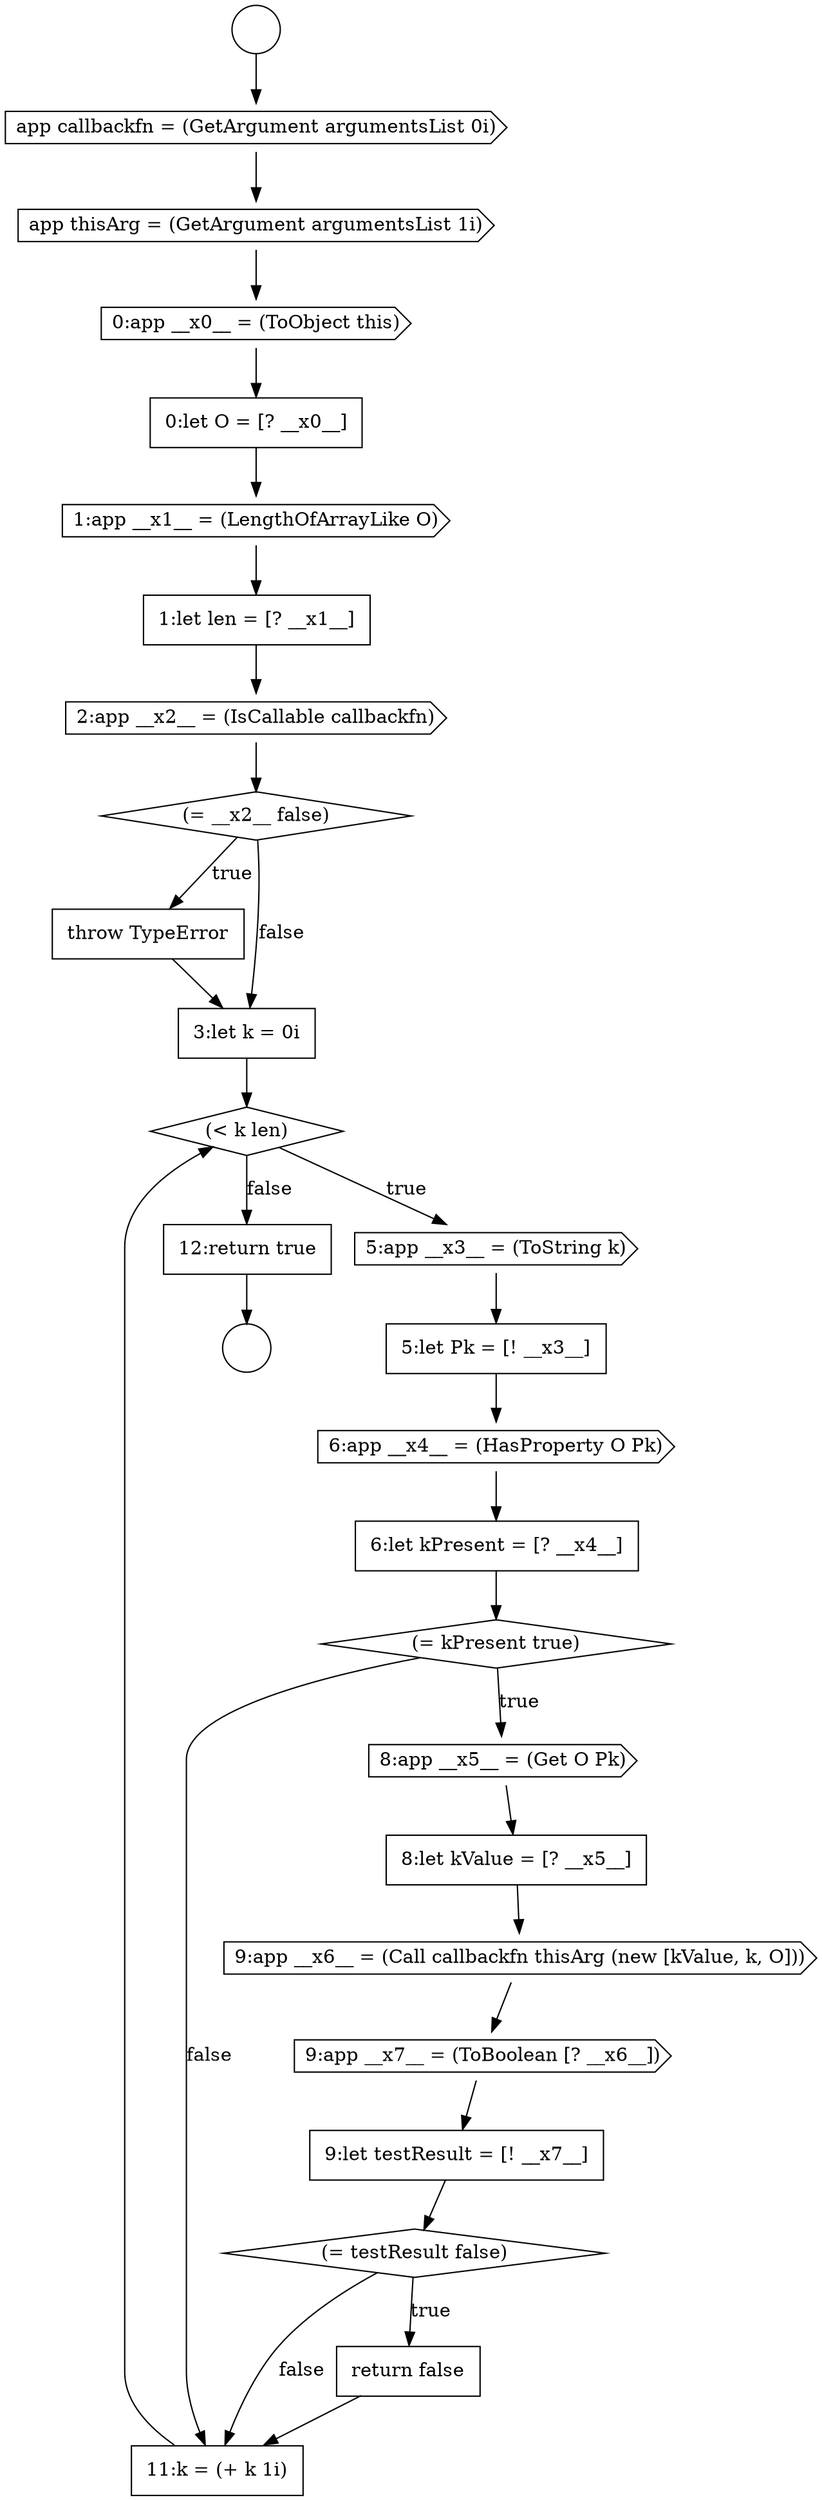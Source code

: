digraph {
  node16156 [shape=cds, label=<<font color="black">app callbackfn = (GetArgument argumentsList 0i)</font>> color="black" fillcolor="white" style=filled]
  node16164 [shape=none, margin=0, label=<<font color="black">
    <table border="0" cellborder="1" cellspacing="0" cellpadding="10">
      <tr><td align="left">throw TypeError</td></tr>
    </table>
  </font>> color="black" fillcolor="white" style=filled]
  node16179 [shape=none, margin=0, label=<<font color="black">
    <table border="0" cellborder="1" cellspacing="0" cellpadding="10">
      <tr><td align="left">11:k = (+ k 1i)</td></tr>
    </table>
  </font>> color="black" fillcolor="white" style=filled]
  node16176 [shape=none, margin=0, label=<<font color="black">
    <table border="0" cellborder="1" cellspacing="0" cellpadding="10">
      <tr><td align="left">9:let testResult = [! __x7__]</td></tr>
    </table>
  </font>> color="black" fillcolor="white" style=filled]
  node16172 [shape=cds, label=<<font color="black">8:app __x5__ = (Get O Pk)</font>> color="black" fillcolor="white" style=filled]
  node16159 [shape=none, margin=0, label=<<font color="black">
    <table border="0" cellborder="1" cellspacing="0" cellpadding="10">
      <tr><td align="left">0:let O = [? __x0__]</td></tr>
    </table>
  </font>> color="black" fillcolor="white" style=filled]
  node16163 [shape=diamond, label=<<font color="black">(= __x2__ false)</font>> color="black" fillcolor="white" style=filled]
  node16169 [shape=cds, label=<<font color="black">6:app __x4__ = (HasProperty O Pk)</font>> color="black" fillcolor="white" style=filled]
  node16154 [shape=circle label=" " color="black" fillcolor="white" style=filled]
  node16177 [shape=diamond, label=<<font color="black">(= testResult false)</font>> color="black" fillcolor="white" style=filled]
  node16162 [shape=cds, label=<<font color="black">2:app __x2__ = (IsCallable callbackfn)</font>> color="black" fillcolor="white" style=filled]
  node16170 [shape=none, margin=0, label=<<font color="black">
    <table border="0" cellborder="1" cellspacing="0" cellpadding="10">
      <tr><td align="left">6:let kPresent = [? __x4__]</td></tr>
    </table>
  </font>> color="black" fillcolor="white" style=filled]
  node16166 [shape=diamond, label=<<font color="black">(&lt; k len)</font>> color="black" fillcolor="white" style=filled]
  node16158 [shape=cds, label=<<font color="black">0:app __x0__ = (ToObject this)</font>> color="black" fillcolor="white" style=filled]
  node16161 [shape=none, margin=0, label=<<font color="black">
    <table border="0" cellborder="1" cellspacing="0" cellpadding="10">
      <tr><td align="left">1:let len = [? __x1__]</td></tr>
    </table>
  </font>> color="black" fillcolor="white" style=filled]
  node16180 [shape=none, margin=0, label=<<font color="black">
    <table border="0" cellborder="1" cellspacing="0" cellpadding="10">
      <tr><td align="left">12:return true</td></tr>
    </table>
  </font>> color="black" fillcolor="white" style=filled]
  node16175 [shape=cds, label=<<font color="black">9:app __x7__ = (ToBoolean [? __x6__])</font>> color="black" fillcolor="white" style=filled]
  node16155 [shape=circle label=" " color="black" fillcolor="white" style=filled]
  node16173 [shape=none, margin=0, label=<<font color="black">
    <table border="0" cellborder="1" cellspacing="0" cellpadding="10">
      <tr><td align="left">8:let kValue = [? __x5__]</td></tr>
    </table>
  </font>> color="black" fillcolor="white" style=filled]
  node16178 [shape=none, margin=0, label=<<font color="black">
    <table border="0" cellborder="1" cellspacing="0" cellpadding="10">
      <tr><td align="left">return false</td></tr>
    </table>
  </font>> color="black" fillcolor="white" style=filled]
  node16168 [shape=none, margin=0, label=<<font color="black">
    <table border="0" cellborder="1" cellspacing="0" cellpadding="10">
      <tr><td align="left">5:let Pk = [! __x3__]</td></tr>
    </table>
  </font>> color="black" fillcolor="white" style=filled]
  node16167 [shape=cds, label=<<font color="black">5:app __x3__ = (ToString k)</font>> color="black" fillcolor="white" style=filled]
  node16174 [shape=cds, label=<<font color="black">9:app __x6__ = (Call callbackfn thisArg (new [kValue, k, O]))</font>> color="black" fillcolor="white" style=filled]
  node16165 [shape=none, margin=0, label=<<font color="black">
    <table border="0" cellborder="1" cellspacing="0" cellpadding="10">
      <tr><td align="left">3:let k = 0i</td></tr>
    </table>
  </font>> color="black" fillcolor="white" style=filled]
  node16160 [shape=cds, label=<<font color="black">1:app __x1__ = (LengthOfArrayLike O)</font>> color="black" fillcolor="white" style=filled]
  node16157 [shape=cds, label=<<font color="black">app thisArg = (GetArgument argumentsList 1i)</font>> color="black" fillcolor="white" style=filled]
  node16171 [shape=diamond, label=<<font color="black">(= kPresent true)</font>> color="black" fillcolor="white" style=filled]
  node16175 -> node16176 [ color="black"]
  node16163 -> node16164 [label=<<font color="black">true</font>> color="black"]
  node16163 -> node16165 [label=<<font color="black">false</font>> color="black"]
  node16174 -> node16175 [ color="black"]
  node16157 -> node16158 [ color="black"]
  node16160 -> node16161 [ color="black"]
  node16177 -> node16178 [label=<<font color="black">true</font>> color="black"]
  node16177 -> node16179 [label=<<font color="black">false</font>> color="black"]
  node16178 -> node16179 [ color="black"]
  node16156 -> node16157 [ color="black"]
  node16158 -> node16159 [ color="black"]
  node16167 -> node16168 [ color="black"]
  node16171 -> node16172 [label=<<font color="black">true</font>> color="black"]
  node16171 -> node16179 [label=<<font color="black">false</font>> color="black"]
  node16176 -> node16177 [ color="black"]
  node16169 -> node16170 [ color="black"]
  node16159 -> node16160 [ color="black"]
  node16172 -> node16173 [ color="black"]
  node16173 -> node16174 [ color="black"]
  node16179 -> node16166 [ color="black"]
  node16180 -> node16155 [ color="black"]
  node16166 -> node16167 [label=<<font color="black">true</font>> color="black"]
  node16166 -> node16180 [label=<<font color="black">false</font>> color="black"]
  node16154 -> node16156 [ color="black"]
  node16164 -> node16165 [ color="black"]
  node16165 -> node16166 [ color="black"]
  node16170 -> node16171 [ color="black"]
  node16168 -> node16169 [ color="black"]
  node16161 -> node16162 [ color="black"]
  node16162 -> node16163 [ color="black"]
}
